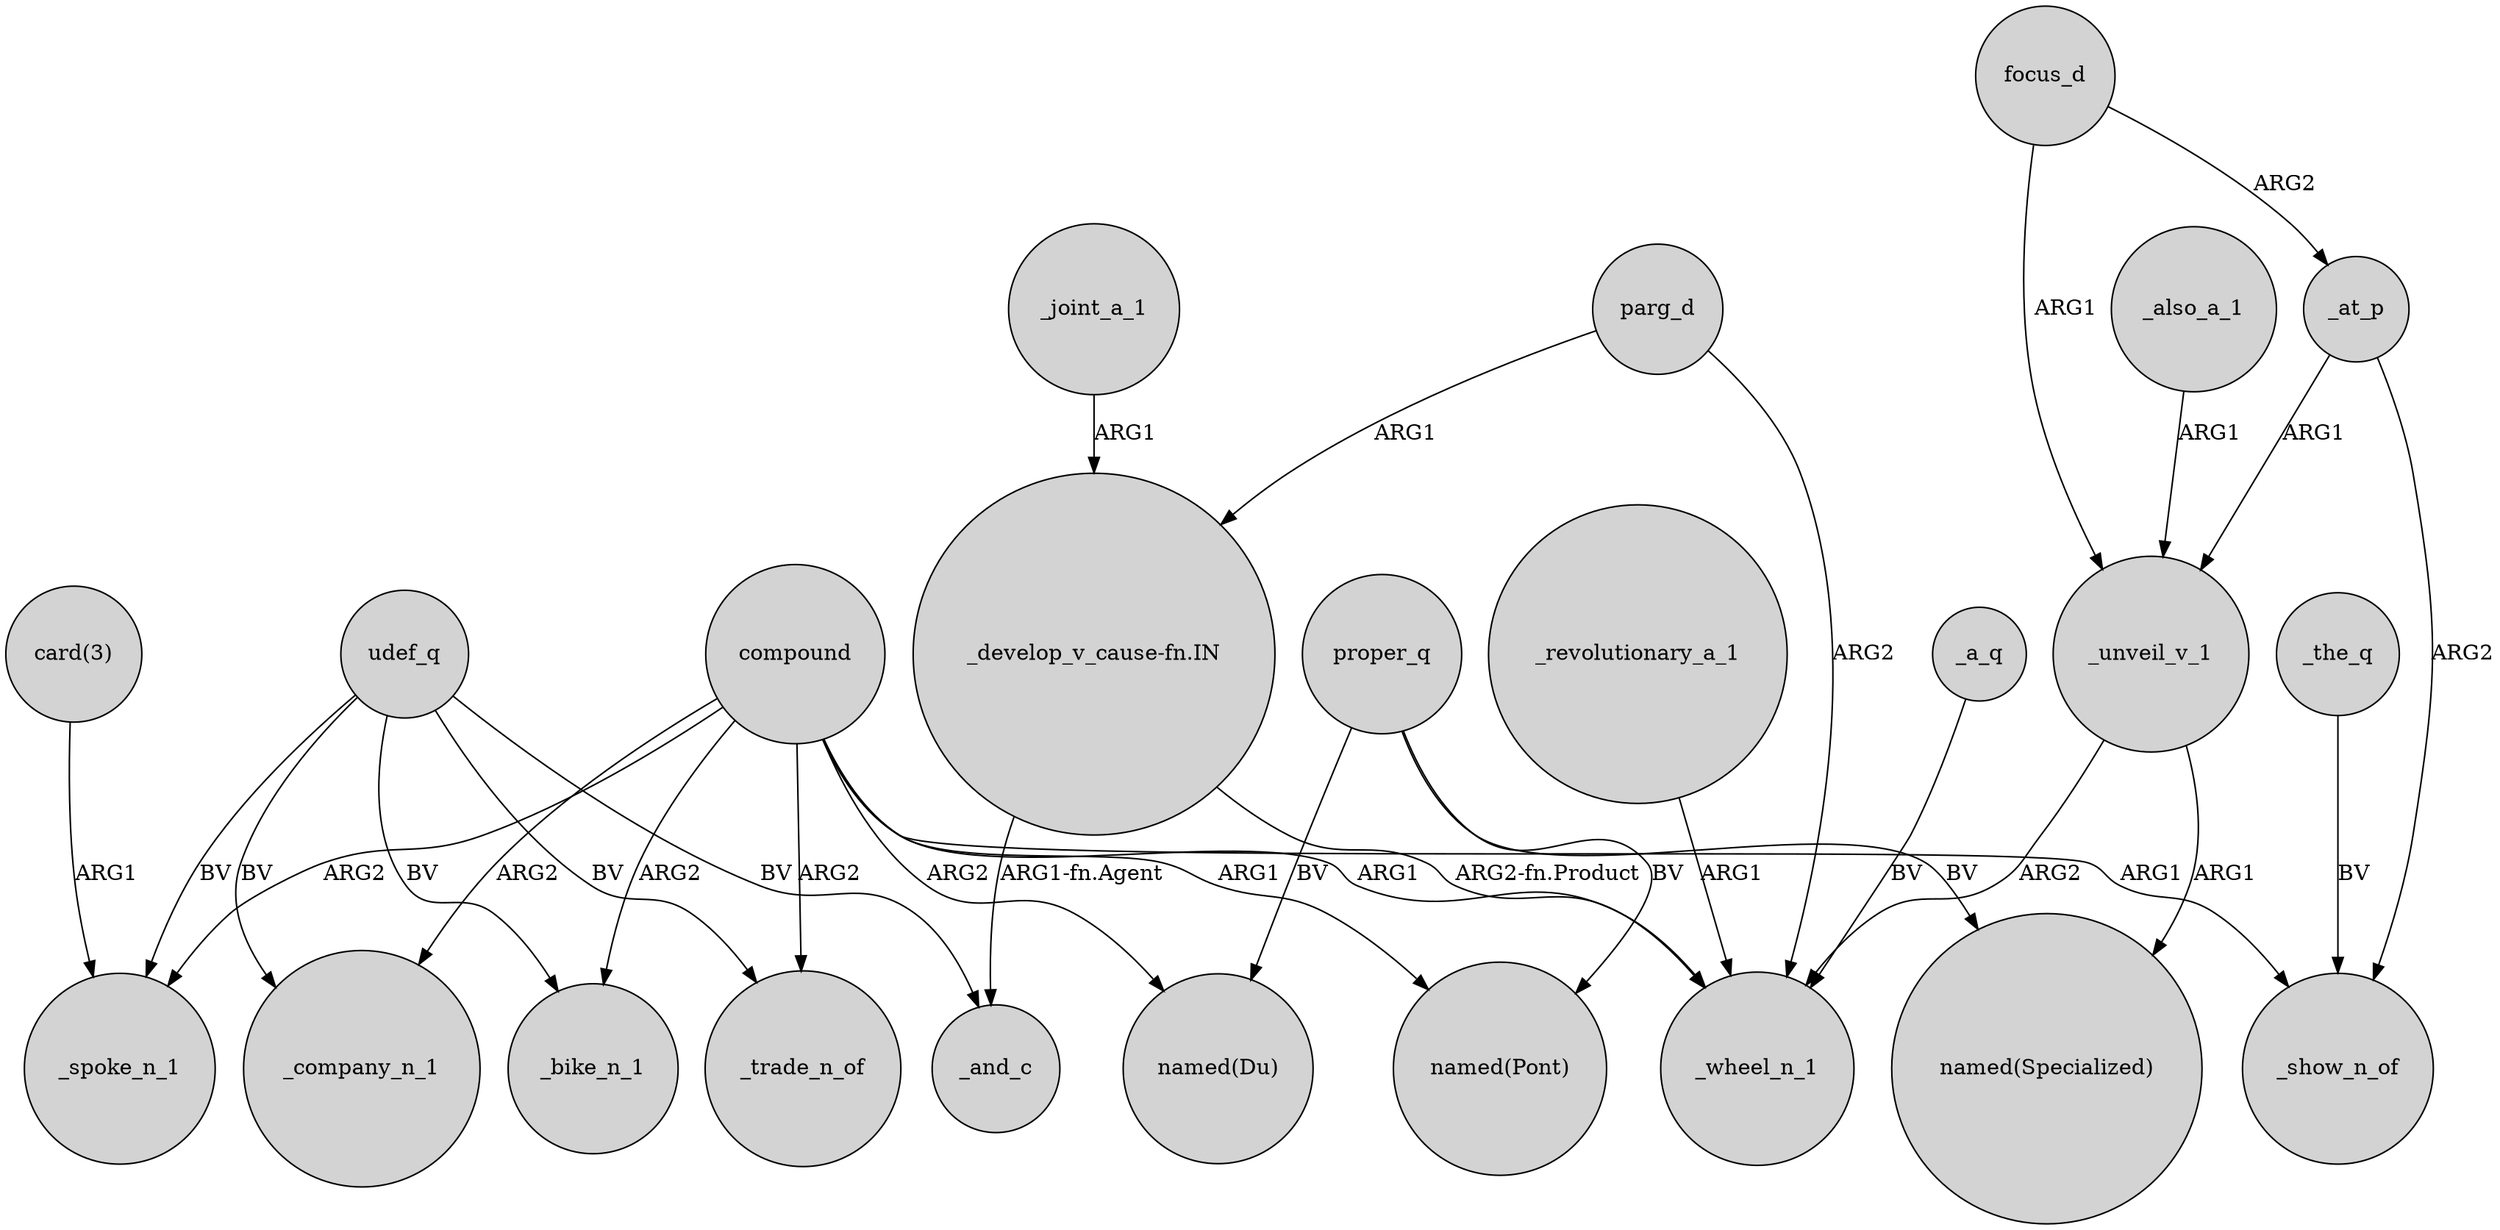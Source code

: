 digraph {
	node [shape=circle style=filled]
	udef_q -> _trade_n_of [label=BV]
	compound -> _bike_n_1 [label=ARG2]
	compound -> "named(Du)" [label=ARG2]
	proper_q -> "named(Pont)" [label=BV]
	_revolutionary_a_1 -> _wheel_n_1 [label=ARG1]
	compound -> _company_n_1 [label=ARG2]
	udef_q -> _bike_n_1 [label=BV]
	focus_d -> _at_p [label=ARG2]
	compound -> "named(Pont)" [label=ARG1]
	_at_p -> _show_n_of [label=ARG2]
	compound -> _spoke_n_1 [label=ARG2]
	_unveil_v_1 -> _wheel_n_1 [label=ARG2]
	_at_p -> _unveil_v_1 [label=ARG1]
	_joint_a_1 -> "_develop_v_cause-fn.IN" [label=ARG1]
	compound -> _show_n_of [label=ARG1]
	proper_q -> "named(Du)" [label=BV]
	compound -> _wheel_n_1 [label=ARG1]
	_a_q -> _wheel_n_1 [label=BV]
	compound -> _trade_n_of [label=ARG2]
	_also_a_1 -> _unveil_v_1 [label=ARG1]
	"_develop_v_cause-fn.IN" -> _and_c [label="ARG1-fn.Agent"]
	"_develop_v_cause-fn.IN" -> _wheel_n_1 [label="ARG2-fn.Product"]
	parg_d -> "_develop_v_cause-fn.IN" [label=ARG1]
	"card(3)" -> _spoke_n_1 [label=ARG1]
	proper_q -> "named(Specialized)" [label=BV]
	_unveil_v_1 -> "named(Specialized)" [label=ARG1]
	udef_q -> _spoke_n_1 [label=BV]
	udef_q -> _and_c [label=BV]
	udef_q -> _company_n_1 [label=BV]
	parg_d -> _wheel_n_1 [label=ARG2]
	_the_q -> _show_n_of [label=BV]
	focus_d -> _unveil_v_1 [label=ARG1]
}
